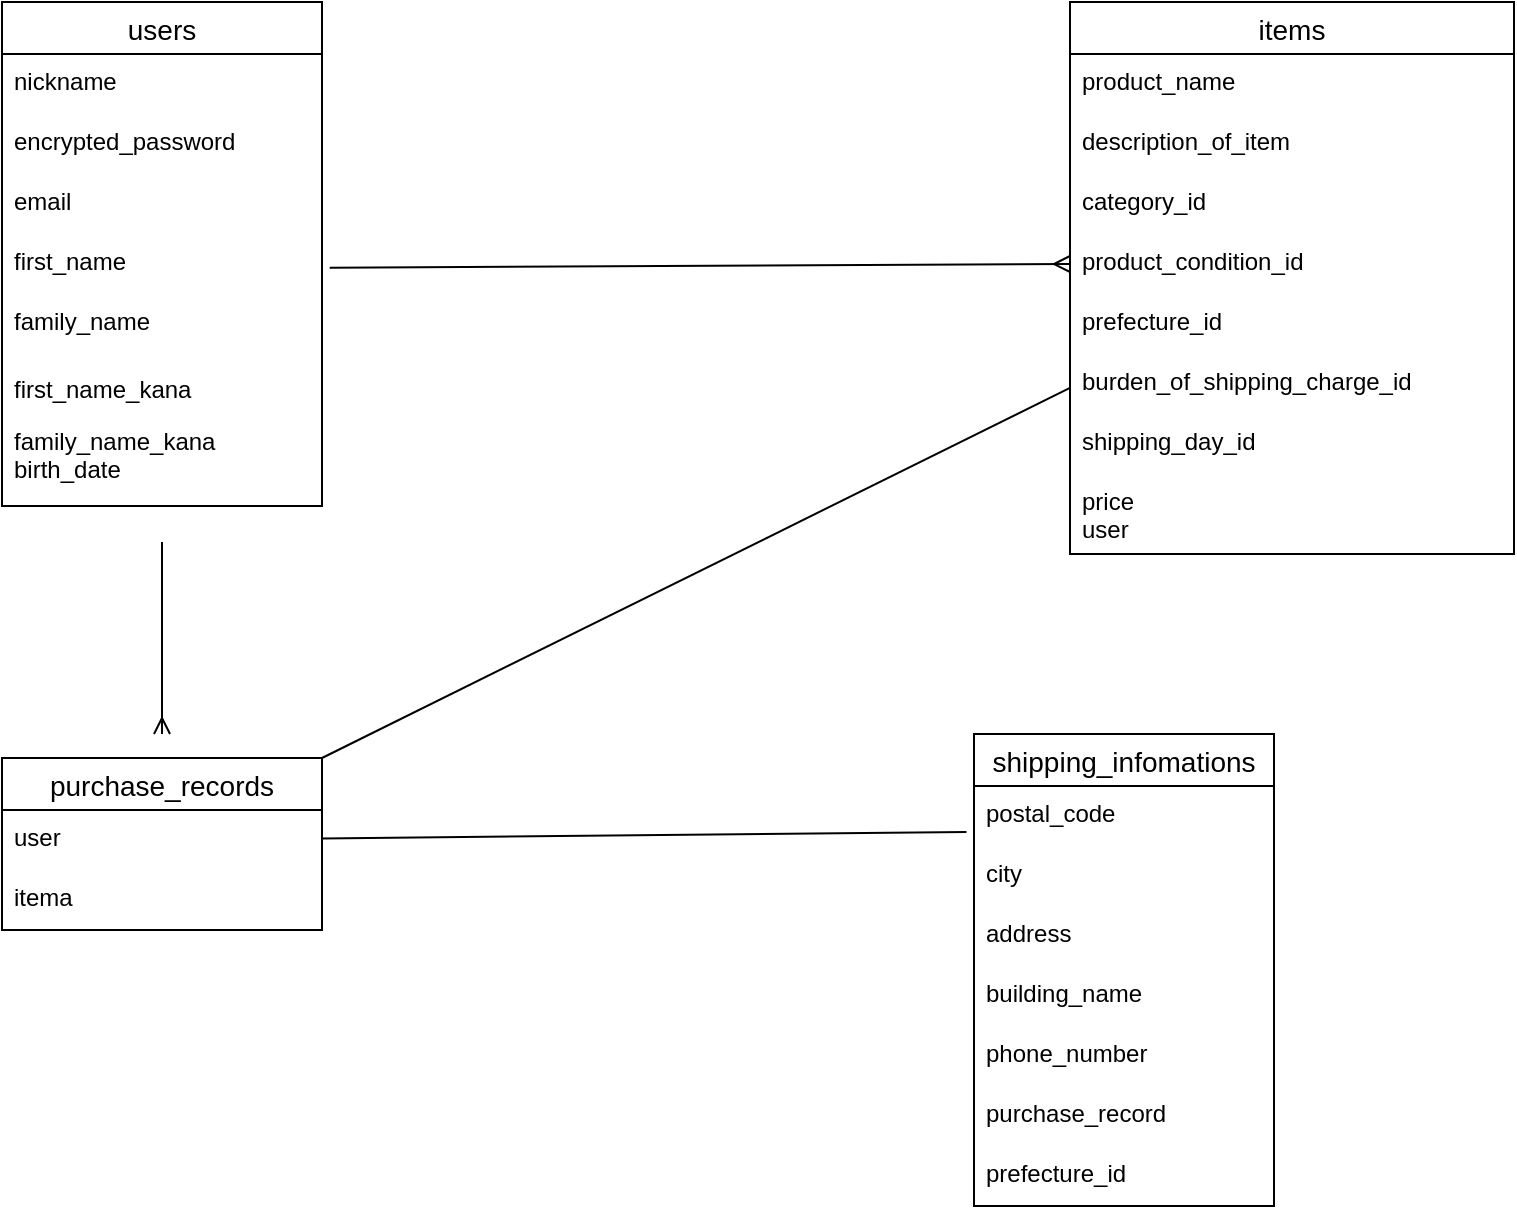 <mxfile>
    <diagram id="SJvuuWsU8ngOZU3Sa7q7" name="ページ1">
        <mxGraphModel dx="728" dy="680" grid="1" gridSize="6" guides="1" tooltips="1" connect="1" arrows="1" fold="1" page="1" pageScale="1" pageWidth="2336" pageHeight="1654" math="0" shadow="0">
            <root>
                <mxCell id="0"/>
                <mxCell id="1" parent="0"/>
                <mxCell id="60" style="edgeStyle=none;html=1;entryX=1;entryY=0;entryDx=0;entryDy=0;endArrow=none;endFill=0;" parent="1" source="K8Je0QDj4CUDyg2rVY1F-181" target="15" edge="1">
                    <mxGeometry relative="1" as="geometry"/>
                </mxCell>
                <mxCell id="K8Je0QDj4CUDyg2rVY1F-181" value="items" style="swimlane;fontStyle=0;childLayout=stackLayout;horizontal=1;startSize=26;horizontalStack=0;resizeParent=1;resizeParentMax=0;resizeLast=0;collapsible=1;marginBottom=0;align=center;fontSize=14;" parent="1" vertex="1">
                    <mxGeometry x="546" y="6" width="222" height="276" as="geometry"/>
                </mxCell>
                <mxCell id="K8Je0QDj4CUDyg2rVY1F-182" value="product_name" style="text;strokeColor=none;fillColor=none;spacingLeft=4;spacingRight=4;overflow=hidden;rotatable=0;points=[[0,0.5],[1,0.5]];portConstraint=eastwest;fontSize=12;" parent="K8Je0QDj4CUDyg2rVY1F-181" vertex="1">
                    <mxGeometry y="26" width="222" height="30" as="geometry"/>
                </mxCell>
                <mxCell id="37" value="description_of_item" style="text;strokeColor=none;fillColor=none;spacingLeft=4;spacingRight=4;overflow=hidden;rotatable=0;points=[[0,0.5],[1,0.5]];portConstraint=eastwest;fontSize=12;" parent="K8Je0QDj4CUDyg2rVY1F-181" vertex="1">
                    <mxGeometry y="56" width="222" height="30" as="geometry"/>
                </mxCell>
                <mxCell id="38" value="category_id" style="text;strokeColor=none;fillColor=none;spacingLeft=4;spacingRight=4;overflow=hidden;rotatable=0;points=[[0,0.5],[1,0.5]];portConstraint=eastwest;fontSize=12;" parent="K8Je0QDj4CUDyg2rVY1F-181" vertex="1">
                    <mxGeometry y="86" width="222" height="30" as="geometry"/>
                </mxCell>
                <mxCell id="39" value="product_condition_id" style="text;strokeColor=none;fillColor=none;spacingLeft=4;spacingRight=4;overflow=hidden;rotatable=0;points=[[0,0.5],[1,0.5]];portConstraint=eastwest;fontSize=12;" parent="K8Je0QDj4CUDyg2rVY1F-181" vertex="1">
                    <mxGeometry y="116" width="222" height="30" as="geometry"/>
                </mxCell>
                <mxCell id="40" value="prefecture_id" style="text;strokeColor=none;fillColor=none;spacingLeft=4;spacingRight=4;overflow=hidden;rotatable=0;points=[[0,0.5],[1,0.5]];portConstraint=eastwest;fontSize=12;" parent="K8Je0QDj4CUDyg2rVY1F-181" vertex="1">
                    <mxGeometry y="146" width="222" height="30" as="geometry"/>
                </mxCell>
                <mxCell id="41" value="burden_of_shipping_charge_id" style="text;strokeColor=none;fillColor=none;spacingLeft=4;spacingRight=4;overflow=hidden;rotatable=0;points=[[0,0.5],[1,0.5]];portConstraint=eastwest;fontSize=12;" parent="K8Je0QDj4CUDyg2rVY1F-181" vertex="1">
                    <mxGeometry y="176" width="222" height="30" as="geometry"/>
                </mxCell>
                <mxCell id="42" value="shipping_day_id" style="text;strokeColor=none;fillColor=none;spacingLeft=4;spacingRight=4;overflow=hidden;rotatable=0;points=[[0,0.5],[1,0.5]];portConstraint=eastwest;fontSize=12;" parent="K8Je0QDj4CUDyg2rVY1F-181" vertex="1">
                    <mxGeometry y="206" width="222" height="70" as="geometry"/>
                </mxCell>
                <mxCell id="4" value="users" style="swimlane;fontStyle=0;childLayout=stackLayout;horizontal=1;startSize=26;horizontalStack=0;resizeParent=1;resizeParentMax=0;resizeLast=0;collapsible=1;marginBottom=0;align=center;fontSize=14;" parent="1" vertex="1">
                    <mxGeometry x="12" y="6" width="160" height="252" as="geometry"/>
                </mxCell>
                <mxCell id="6" value="nickname" style="text;strokeColor=none;fillColor=none;spacingLeft=4;spacingRight=4;overflow=hidden;rotatable=0;points=[[0,0.5],[1,0.5]];portConstraint=eastwest;fontSize=12;" parent="4" vertex="1">
                    <mxGeometry y="26" width="160" height="30" as="geometry"/>
                </mxCell>
                <mxCell id="7" value="encrypted_password" style="text;strokeColor=none;fillColor=none;spacingLeft=4;spacingRight=4;overflow=hidden;rotatable=0;points=[[0,0.5],[1,0.5]];portConstraint=eastwest;fontSize=12;" parent="4" vertex="1">
                    <mxGeometry y="56" width="160" height="30" as="geometry"/>
                </mxCell>
                <mxCell id="9" value="email" style="text;strokeColor=none;fillColor=none;spacingLeft=4;spacingRight=4;overflow=hidden;rotatable=0;points=[[0,0.5],[1,0.5]];portConstraint=eastwest;fontSize=12;" parent="4" vertex="1">
                    <mxGeometry y="86" width="160" height="30" as="geometry"/>
                </mxCell>
                <mxCell id="10" value="first_name" style="text;strokeColor=none;fillColor=none;spacingLeft=4;spacingRight=4;overflow=hidden;rotatable=0;points=[[0,0.5],[1,0.5]];portConstraint=eastwest;fontSize=12;" parent="4" vertex="1">
                    <mxGeometry y="116" width="160" height="136" as="geometry"/>
                </mxCell>
                <mxCell id="15" value="purchase_records" style="swimlane;fontStyle=0;childLayout=stackLayout;horizontal=1;startSize=26;horizontalStack=0;resizeParent=1;resizeParentMax=0;resizeLast=0;collapsible=1;marginBottom=0;align=center;fontSize=14;" parent="1" vertex="1">
                    <mxGeometry x="12" y="384" width="160" height="86" as="geometry"/>
                </mxCell>
                <mxCell id="16" value="user" style="text;strokeColor=none;fillColor=none;spacingLeft=4;spacingRight=4;overflow=hidden;rotatable=0;points=[[0,0.5],[1,0.5]];portConstraint=eastwest;fontSize=12;" parent="15" vertex="1">
                    <mxGeometry y="26" width="160" height="30" as="geometry"/>
                </mxCell>
                <mxCell id="17" value="itema" style="text;strokeColor=none;fillColor=none;spacingLeft=4;spacingRight=4;overflow=hidden;rotatable=0;points=[[0,0.5],[1,0.5]];portConstraint=eastwest;fontSize=12;" parent="15" vertex="1">
                    <mxGeometry y="56" width="160" height="30" as="geometry"/>
                </mxCell>
                <mxCell id="26" value="shipping_infomations" style="swimlane;fontStyle=0;childLayout=stackLayout;horizontal=1;startSize=26;horizontalStack=0;resizeParent=1;resizeParentMax=0;resizeLast=0;collapsible=1;marginBottom=0;align=center;fontSize=14;" parent="1" vertex="1">
                    <mxGeometry x="498" y="372" width="150" height="236" as="geometry"/>
                </mxCell>
                <mxCell id="27" value="postal_code" style="text;strokeColor=none;fillColor=none;spacingLeft=4;spacingRight=4;overflow=hidden;rotatable=0;points=[[0,0.5],[1,0.5]];portConstraint=eastwest;fontSize=12;" parent="26" vertex="1">
                    <mxGeometry y="26" width="150" height="30" as="geometry"/>
                </mxCell>
                <mxCell id="28" value="city" style="text;strokeColor=none;fillColor=none;spacingLeft=4;spacingRight=4;overflow=hidden;rotatable=0;points=[[0,0.5],[1,0.5]];portConstraint=eastwest;fontSize=12;" parent="26" vertex="1">
                    <mxGeometry y="56" width="150" height="30" as="geometry"/>
                </mxCell>
                <mxCell id="29" value="address" style="text;strokeColor=none;fillColor=none;spacingLeft=4;spacingRight=4;overflow=hidden;rotatable=0;points=[[0,0.5],[1,0.5]];portConstraint=eastwest;fontSize=12;" parent="26" vertex="1">
                    <mxGeometry y="86" width="150" height="30" as="geometry"/>
                </mxCell>
                <mxCell id="30" value="building_name" style="text;strokeColor=none;fillColor=none;spacingLeft=4;spacingRight=4;overflow=hidden;rotatable=0;points=[[0,0.5],[1,0.5]];portConstraint=eastwest;fontSize=12;" parent="26" vertex="1">
                    <mxGeometry y="116" width="150" height="30" as="geometry"/>
                </mxCell>
                <mxCell id="32" value="phone_number&#10;" style="text;strokeColor=none;fillColor=none;spacingLeft=4;spacingRight=4;overflow=hidden;rotatable=0;points=[[0,0.5],[1,0.5]];portConstraint=eastwest;fontSize=12;" parent="26" vertex="1">
                    <mxGeometry y="146" width="150" height="30" as="geometry"/>
                </mxCell>
                <mxCell id="66" value="purchase_record" style="text;strokeColor=none;fillColor=none;spacingLeft=4;spacingRight=4;overflow=hidden;rotatable=0;points=[[0,0.5],[1,0.5]];portConstraint=eastwest;fontSize=12;" parent="26" vertex="1">
                    <mxGeometry y="176" width="150" height="30" as="geometry"/>
                </mxCell>
                <mxCell id="67" value="prefecture_id" style="text;strokeColor=none;fillColor=none;spacingLeft=4;spacingRight=4;overflow=hidden;rotatable=0;points=[[0,0.5],[1,0.5]];portConstraint=eastwest;fontSize=12;" parent="26" vertex="1">
                    <mxGeometry y="206" width="150" height="30" as="geometry"/>
                </mxCell>
                <mxCell id="48" style="edgeStyle=none;html=1;exitX=1.024;exitY=0.124;exitDx=0;exitDy=0;entryX=0;entryY=0.5;entryDx=0;entryDy=0;endArrow=ERmany;endFill=0;exitPerimeter=0;" parent="1" source="10" target="39" edge="1">
                    <mxGeometry relative="1" as="geometry"/>
                </mxCell>
                <mxCell id="45" value="family_name_kana&#10;birth_date" style="text;strokeColor=none;fillColor=none;spacingLeft=4;spacingRight=4;overflow=hidden;rotatable=0;points=[[0,0.5],[1,0.5]];portConstraint=eastwest;fontSize=12;" parent="1" vertex="1">
                    <mxGeometry x="12" y="212" width="160" height="84" as="geometry"/>
                </mxCell>
                <mxCell id="13" value="first_name_kana" style="text;strokeColor=none;fillColor=none;spacingLeft=4;spacingRight=4;overflow=hidden;rotatable=0;points=[[0,0.5],[1,0.5]];portConstraint=eastwest;fontSize=12;" parent="1" vertex="1">
                    <mxGeometry x="12" y="186" width="160" height="30" as="geometry"/>
                </mxCell>
                <mxCell id="43" value="price&#10;user" style="text;strokeColor=none;fillColor=none;spacingLeft=4;spacingRight=4;overflow=hidden;rotatable=0;points=[[0,0.5],[1,0.5]];portConstraint=eastwest;fontSize=12;" parent="1" vertex="1">
                    <mxGeometry x="546" y="242" width="160" height="30" as="geometry"/>
                </mxCell>
                <mxCell id="59" style="edgeStyle=none;html=1;endArrow=ERmany;endFill=0;" parent="1" source="12" edge="1">
                    <mxGeometry relative="1" as="geometry">
                        <mxPoint x="92" y="372" as="targetPoint"/>
                    </mxGeometry>
                </mxCell>
                <mxCell id="12" value="family_name&#10;&#10;&#10;&#10;&#10;&#10;" style="text;strokeColor=none;fillColor=none;spacingLeft=4;spacingRight=4;overflow=hidden;rotatable=0;points=[[0,0.5],[1,0.5]];portConstraint=eastwest;fontSize=12;" parent="1" vertex="1">
                    <mxGeometry x="12" y="152" width="160" height="124" as="geometry"/>
                </mxCell>
                <mxCell id="53" style="edgeStyle=none;html=1;entryX=-0.025;entryY=0.765;entryDx=0;entryDy=0;entryPerimeter=0;endArrow=none;endFill=0;" parent="1" source="16" target="27" edge="1">
                    <mxGeometry relative="1" as="geometry"/>
                </mxCell>
            </root>
        </mxGraphModel>
    </diagram>
    <diagram id="sThb5EvSZaFGAPjq_yPh" name="ページ2">
        <mxGraphModel dx="940" dy="680" grid="1" gridSize="10" guides="1" tooltips="1" connect="1" arrows="1" fold="1" page="1" pageScale="1" pageWidth="1654" pageHeight="2336" math="0" shadow="0">
            <root>
                <mxCell id="o6NKhGFizgxihqOYrCcW-0"/>
                <mxCell id="o6NKhGFizgxihqOYrCcW-1" parent="o6NKhGFizgxihqOYrCcW-0"/>
            </root>
        </mxGraphModel>
    </diagram>
</mxfile>